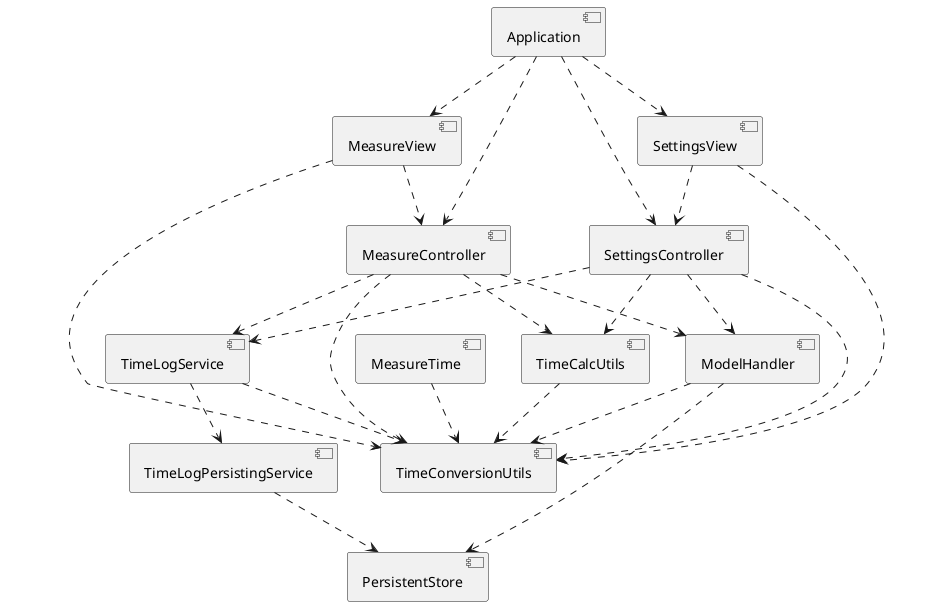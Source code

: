 @startuml "v.0.9 initial state"
skinparam shadowing false

[Application] as app
[MeasureController] as mc
[MeasureView] as mw
[MeasureTime] as mt
[ModelHandler] as mh
[PersistentStore] as ps
[SettingsController] as sc
[SettingsView] as sw
[TimeLogService] as tls
[TimeLogPersistingService] as tlps
[TimeCalcUtils] as tcau
[TimeConversionUtils] as tcou

app ..> mc
app ..> mw
app ..> sc
app ..> sw
mc ..> mh
mc ..> tcau
mc ..> tcou
mc ..> tls
mh ..> ps
mh ..> tcou
mt ..> tcou
mw ..> mc
mw ..> tcou
sc ..> mh
sc ..> tcau
sc ..> tcou
sc ..> tls
sw ..> sc
sw ..> tcou
tcau ..> tcou
tlps ..> ps
tls ..> tcou
tls ..> tlps

@enduml
